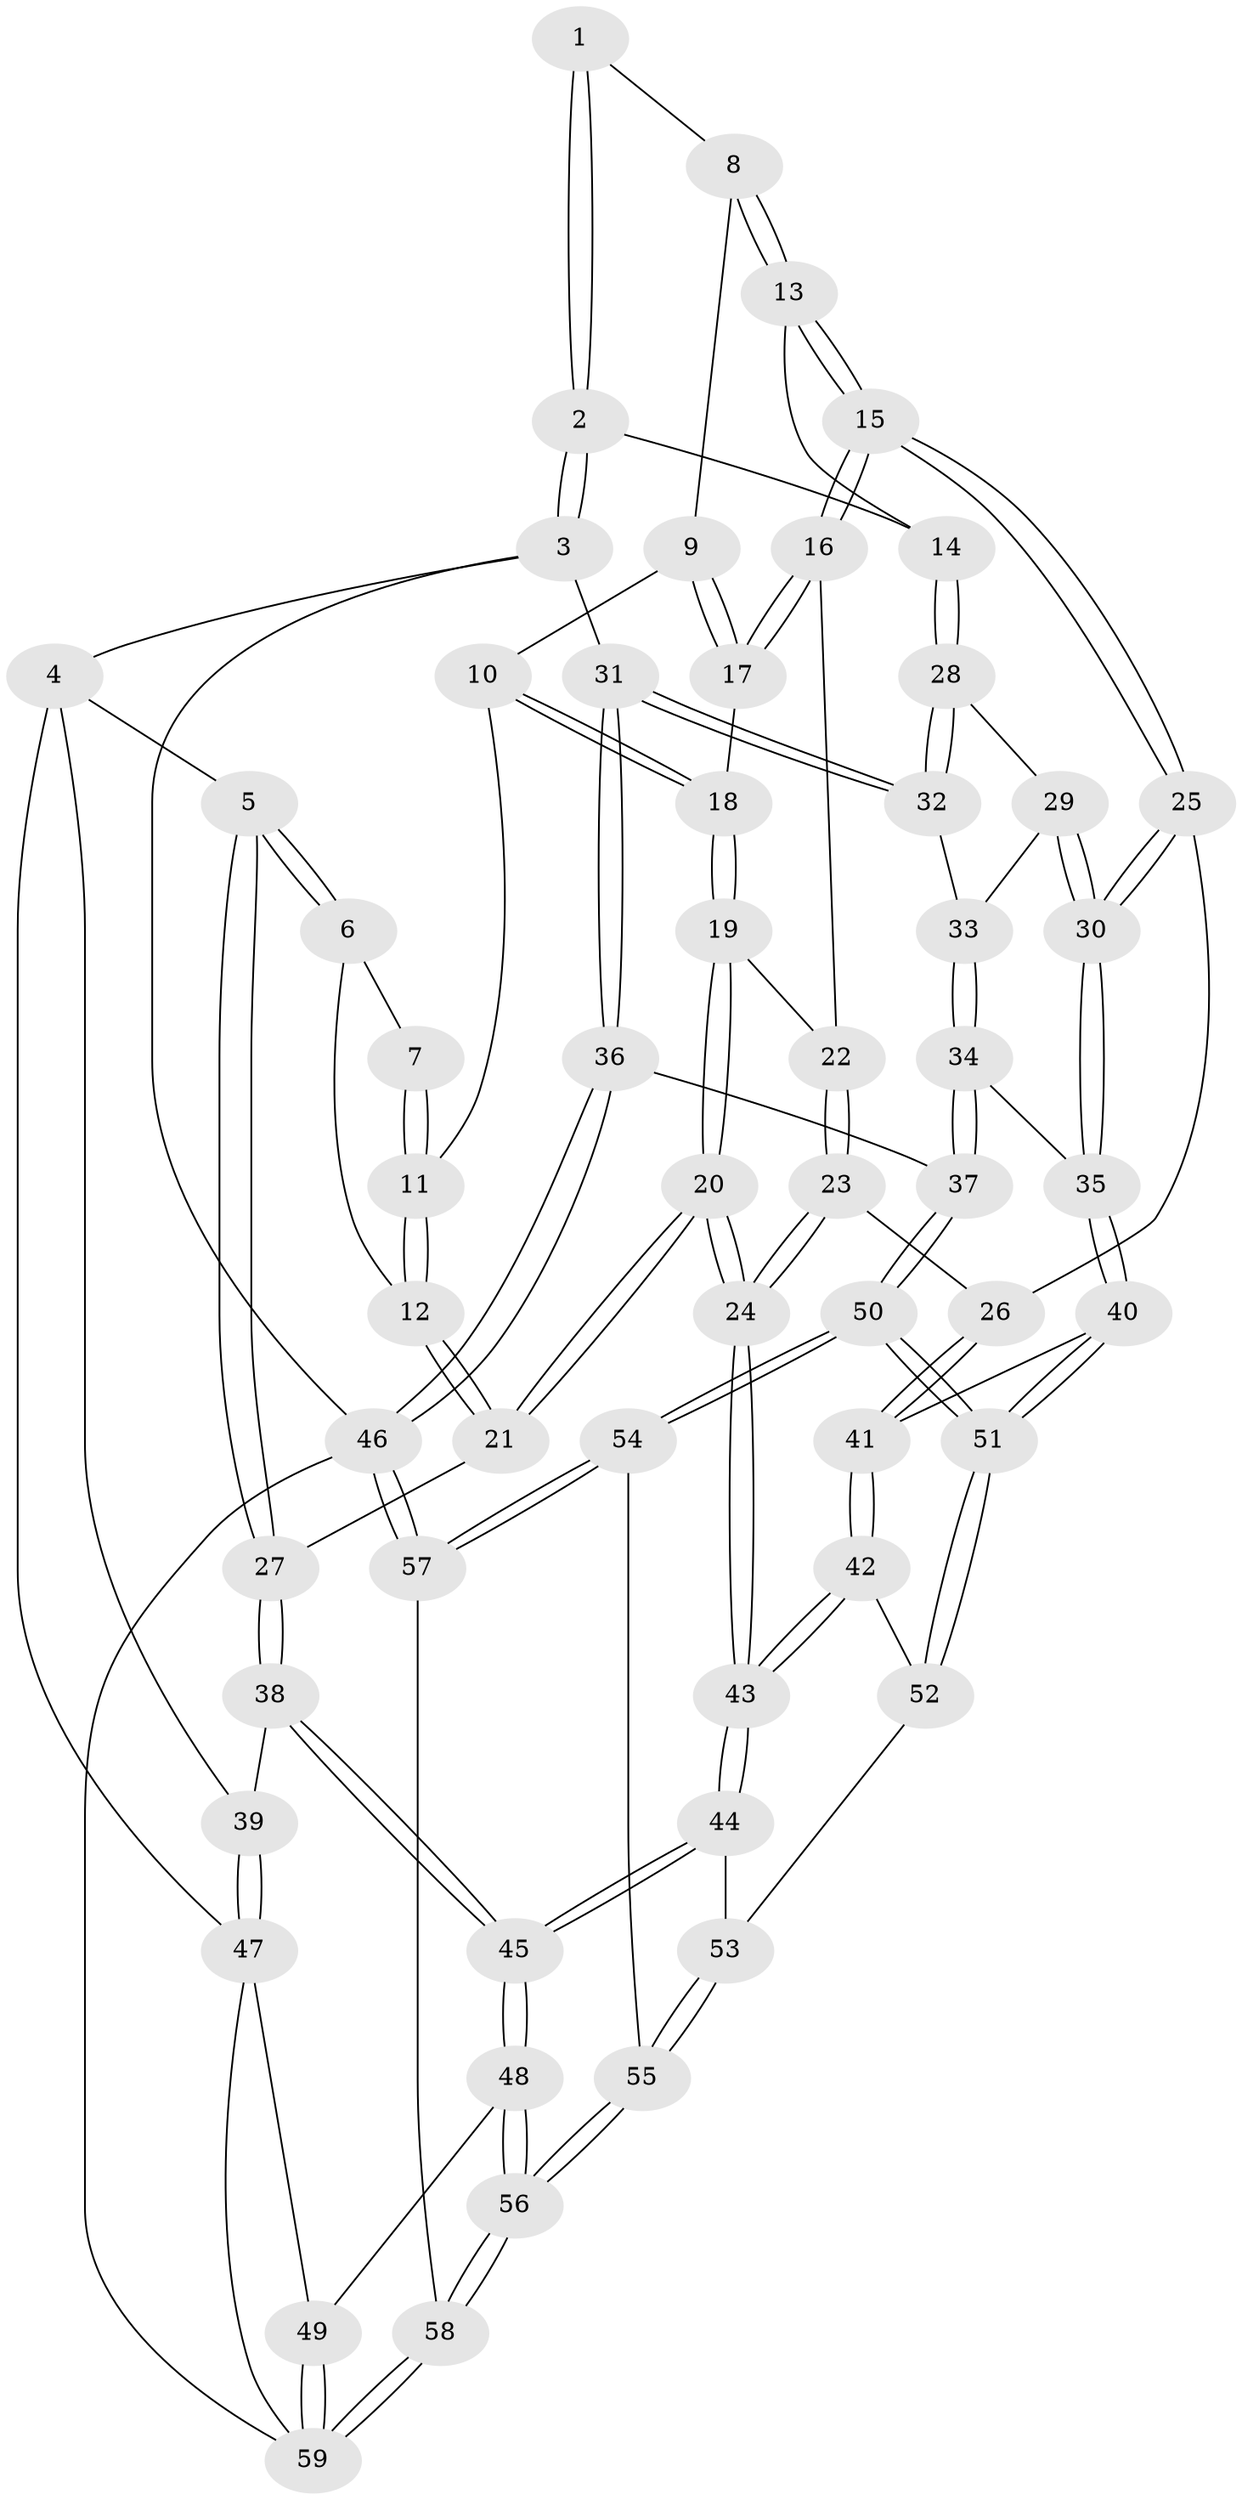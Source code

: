 // Generated by graph-tools (version 1.1) at 2025/38/03/09/25 02:38:26]
// undirected, 59 vertices, 144 edges
graph export_dot {
graph [start="1"]
  node [color=gray90,style=filled];
  1 [pos="+0.5573791052787965+0"];
  2 [pos="+1+0"];
  3 [pos="+1+0"];
  4 [pos="+0+0"];
  5 [pos="+0+0"];
  6 [pos="+0.09070695927172925+0"];
  7 [pos="+0.44874731843190396+0"];
  8 [pos="+0.5838480321045799+0.03690109309848599"];
  9 [pos="+0.5539666888970457+0.06249540506466387"];
  10 [pos="+0.4466002004988392+0.0126096345840107"];
  11 [pos="+0.431611125378087+0"];
  12 [pos="+0.28017014900659737+0.12848193247454975"];
  13 [pos="+0.6909771621696839+0.1348133069429628"];
  14 [pos="+0.958206568997973+0"];
  15 [pos="+0.6397763865214802+0.21992534017044207"];
  16 [pos="+0.5566649508880812+0.13575596847617769"];
  17 [pos="+0.5368311785956135+0.10292661966514789"];
  18 [pos="+0.4536137627565428+0.08561496279976778"];
  19 [pos="+0.447248670774226+0.09928036753533592"];
  20 [pos="+0.2974991867105191+0.2602871770577778"];
  21 [pos="+0.27609386666622476+0.2534902453154014"];
  22 [pos="+0.49057464594901856+0.1467598236861541"];
  23 [pos="+0.5074222894092678+0.30603484937855824"];
  24 [pos="+0.39966606848208025+0.3320579136637818"];
  25 [pos="+0.6288578742546959+0.2727321327527248"];
  26 [pos="+0.5766151745745819+0.29753578597901187"];
  27 [pos="+0.26759315523735727+0.25531420037496366"];
  28 [pos="+0.8887013292538919+0.2190002120803311"];
  29 [pos="+0.8524394063677693+0.2643286099696568"];
  30 [pos="+0.7442593540990493+0.3450867041131094"];
  31 [pos="+1+0.32700382376548354"];
  32 [pos="+0.9797960399073271+0.32194873313930444"];
  33 [pos="+0.9287100024574343+0.3716754714028196"];
  34 [pos="+0.8740111290069918+0.5021409667553924"];
  35 [pos="+0.8100085311171098+0.5082148295709739"];
  36 [pos="+1+0.5783553907249387"];
  37 [pos="+1+0.5724399880497262"];
  38 [pos="+0.026407533813308112+0.3499338348244209"];
  39 [pos="+0+0.3350270854875374"];
  40 [pos="+0.794593382734456+0.5272909063132938"];
  41 [pos="+0.6005129085565004+0.4977906144872916"];
  42 [pos="+0.4834235290537803+0.5783633986254818"];
  43 [pos="+0.40786104496246317+0.5672116877048259"];
  44 [pos="+0.32238570645276104+0.6480514741800466"];
  45 [pos="+0.26151752090441016+0.6757916251267575"];
  46 [pos="+1+1"];
  47 [pos="+0+0.8957429210986829"];
  48 [pos="+0.22109162644012953+0.7477659439654947"];
  49 [pos="+0.146602565689247+0.772338443216123"];
  50 [pos="+0.7369442166068951+0.800983634622217"];
  51 [pos="+0.7264075157050364+0.7442959309244529"];
  52 [pos="+0.569643804811979+0.6456814985297123"];
  53 [pos="+0.4760752188876921+0.7758627817483327"];
  54 [pos="+0.7369477952993789+0.8096203376515488"];
  55 [pos="+0.5043407645332905+0.8076565744024138"];
  56 [pos="+0.3619509133548833+1"];
  57 [pos="+0.8418781319038124+1"];
  58 [pos="+0.38510977503646887+1"];
  59 [pos="+0.17830853048182493+1"];
  1 -- 2;
  1 -- 2;
  1 -- 8;
  2 -- 3;
  2 -- 3;
  2 -- 14;
  3 -- 4;
  3 -- 31;
  3 -- 46;
  4 -- 5;
  4 -- 39;
  4 -- 47;
  5 -- 6;
  5 -- 6;
  5 -- 27;
  5 -- 27;
  6 -- 7;
  6 -- 12;
  7 -- 11;
  7 -- 11;
  8 -- 9;
  8 -- 13;
  8 -- 13;
  9 -- 10;
  9 -- 17;
  9 -- 17;
  10 -- 11;
  10 -- 18;
  10 -- 18;
  11 -- 12;
  11 -- 12;
  12 -- 21;
  12 -- 21;
  13 -- 14;
  13 -- 15;
  13 -- 15;
  14 -- 28;
  14 -- 28;
  15 -- 16;
  15 -- 16;
  15 -- 25;
  15 -- 25;
  16 -- 17;
  16 -- 17;
  16 -- 22;
  17 -- 18;
  18 -- 19;
  18 -- 19;
  19 -- 20;
  19 -- 20;
  19 -- 22;
  20 -- 21;
  20 -- 21;
  20 -- 24;
  20 -- 24;
  21 -- 27;
  22 -- 23;
  22 -- 23;
  23 -- 24;
  23 -- 24;
  23 -- 26;
  24 -- 43;
  24 -- 43;
  25 -- 26;
  25 -- 30;
  25 -- 30;
  26 -- 41;
  26 -- 41;
  27 -- 38;
  27 -- 38;
  28 -- 29;
  28 -- 32;
  28 -- 32;
  29 -- 30;
  29 -- 30;
  29 -- 33;
  30 -- 35;
  30 -- 35;
  31 -- 32;
  31 -- 32;
  31 -- 36;
  31 -- 36;
  32 -- 33;
  33 -- 34;
  33 -- 34;
  34 -- 35;
  34 -- 37;
  34 -- 37;
  35 -- 40;
  35 -- 40;
  36 -- 37;
  36 -- 46;
  36 -- 46;
  37 -- 50;
  37 -- 50;
  38 -- 39;
  38 -- 45;
  38 -- 45;
  39 -- 47;
  39 -- 47;
  40 -- 41;
  40 -- 51;
  40 -- 51;
  41 -- 42;
  41 -- 42;
  42 -- 43;
  42 -- 43;
  42 -- 52;
  43 -- 44;
  43 -- 44;
  44 -- 45;
  44 -- 45;
  44 -- 53;
  45 -- 48;
  45 -- 48;
  46 -- 57;
  46 -- 57;
  46 -- 59;
  47 -- 49;
  47 -- 59;
  48 -- 49;
  48 -- 56;
  48 -- 56;
  49 -- 59;
  49 -- 59;
  50 -- 51;
  50 -- 51;
  50 -- 54;
  50 -- 54;
  51 -- 52;
  51 -- 52;
  52 -- 53;
  53 -- 55;
  53 -- 55;
  54 -- 55;
  54 -- 57;
  54 -- 57;
  55 -- 56;
  55 -- 56;
  56 -- 58;
  56 -- 58;
  57 -- 58;
  58 -- 59;
  58 -- 59;
}
